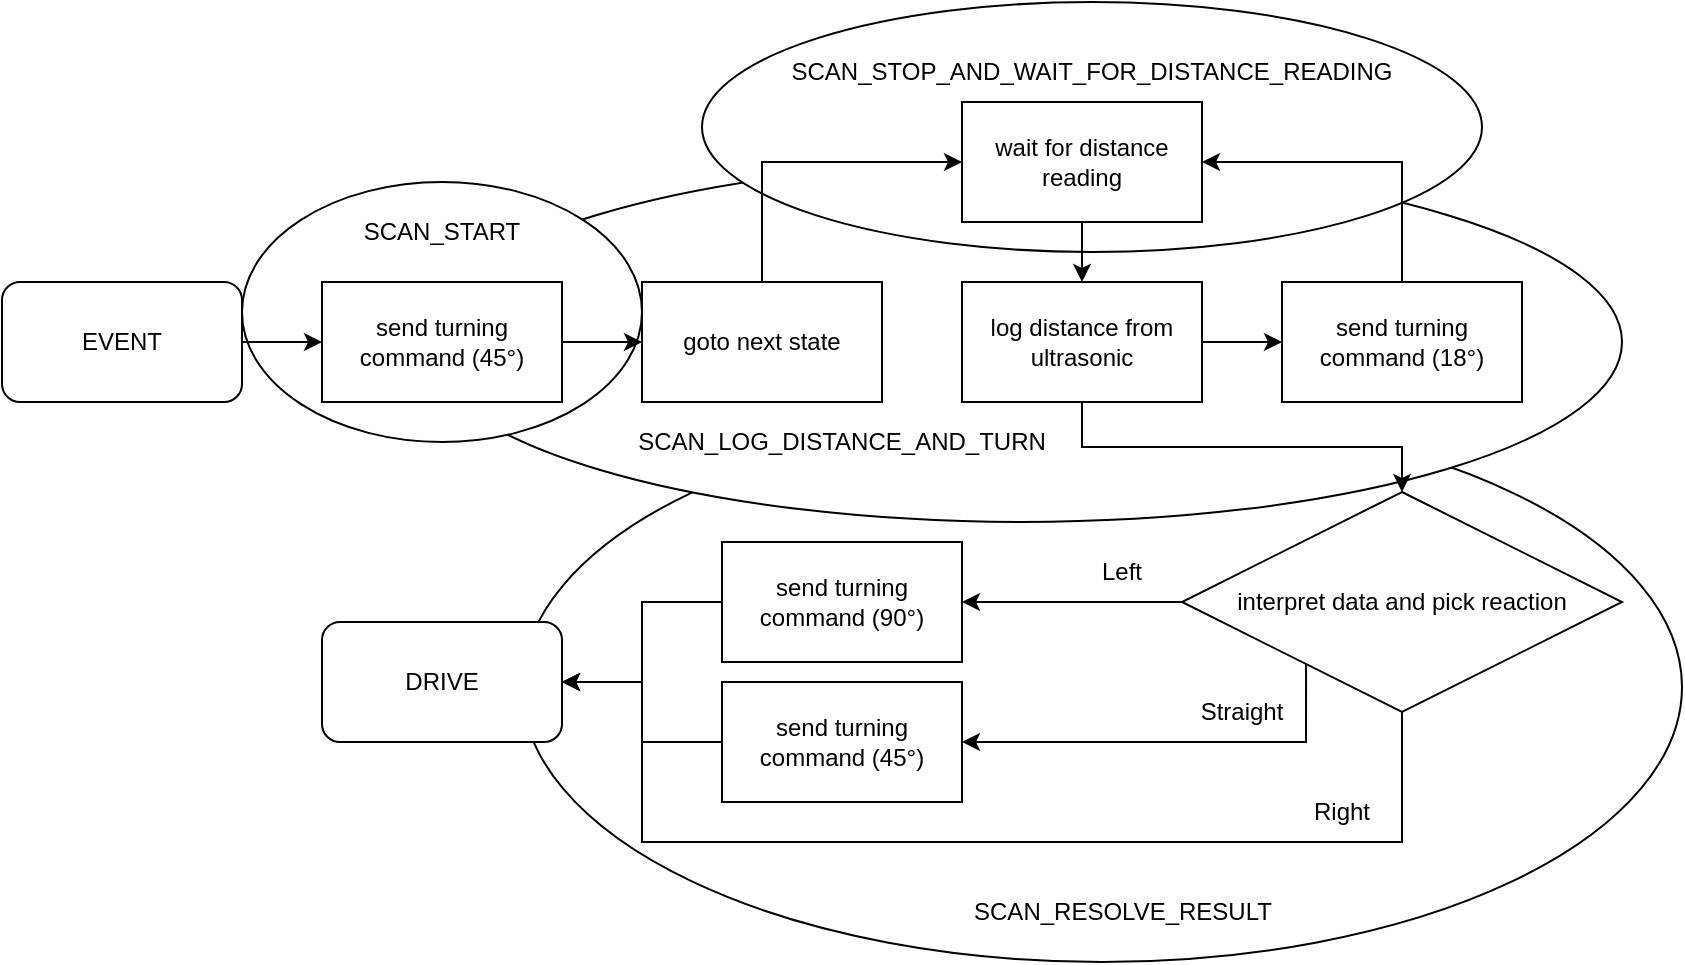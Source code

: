 <mxfile version="24.3.1" type="device">
  <diagram name="Stránka-1" id="fmnIoT6PYUQdcqCPxSIe">
    <mxGraphModel dx="2326" dy="1785" grid="1" gridSize="10" guides="1" tooltips="1" connect="1" arrows="1" fold="1" page="1" pageScale="1" pageWidth="900" pageHeight="500" math="0" shadow="0">
      <root>
        <mxCell id="0" />
        <mxCell id="1" parent="0" />
        <mxCell id="QRZ7cnuRy46th7LW0SF6-41" value="" style="ellipse;whiteSpace=wrap;html=1;" parent="1" vertex="1">
          <mxGeometry x="-620" y="-775" width="580" height="275" as="geometry" />
        </mxCell>
        <mxCell id="QRZ7cnuRy46th7LW0SF6-8" value="" style="ellipse;whiteSpace=wrap;html=1;" parent="1" vertex="1">
          <mxGeometry x="-670" y="-900" width="600" height="180" as="geometry" />
        </mxCell>
        <mxCell id="QRZ7cnuRy46th7LW0SF6-2" value="" style="ellipse;whiteSpace=wrap;html=1;" parent="1" vertex="1">
          <mxGeometry x="-760" y="-890" width="200" height="130" as="geometry" />
        </mxCell>
        <mxCell id="QRZ7cnuRy46th7LW0SF6-5" value="" style="ellipse;whiteSpace=wrap;html=1;" parent="1" vertex="1">
          <mxGeometry x="-530" y="-980" width="390" height="125" as="geometry" />
        </mxCell>
        <mxCell id="QRZ7cnuRy46th7LW0SF6-55" style="edgeStyle=orthogonalEdgeStyle;rounded=0;orthogonalLoop=1;jettySize=auto;html=1;entryX=0;entryY=0.5;entryDx=0;entryDy=0;" parent="1" source="QRZ7cnuRy46th7LW0SF6-22" target="QRZ7cnuRy46th7LW0SF6-23" edge="1">
          <mxGeometry relative="1" as="geometry" />
        </mxCell>
        <mxCell id="QRZ7cnuRy46th7LW0SF6-22" value="EVENT" style="rounded=1;whiteSpace=wrap;html=1;" parent="1" vertex="1">
          <mxGeometry x="-880" y="-840" width="120" height="60" as="geometry" />
        </mxCell>
        <mxCell id="QRZ7cnuRy46th7LW0SF6-23" value="send turning command (45°)" style="rounded=0;whiteSpace=wrap;html=1;" parent="1" vertex="1">
          <mxGeometry x="-720" y="-840" width="120" height="60" as="geometry" />
        </mxCell>
        <mxCell id="QRZ7cnuRy46th7LW0SF6-24" value="SCAN_START" style="text;html=1;align=center;verticalAlign=middle;whiteSpace=wrap;rounded=0;" parent="1" vertex="1">
          <mxGeometry x="-715" y="-880" width="110" height="30" as="geometry" />
        </mxCell>
        <mxCell id="QRZ7cnuRy46th7LW0SF6-26" value="SCAN_STOP_AND_WAIT_FOR_DISTANCE_READING" style="text;html=1;align=center;verticalAlign=middle;whiteSpace=wrap;rounded=0;" parent="1" vertex="1">
          <mxGeometry x="-505" y="-960" width="340" height="30" as="geometry" />
        </mxCell>
        <mxCell id="QRZ7cnuRy46th7LW0SF6-27" value="SCAN_LOG_DISTANCE_AND_TURN" style="text;html=1;align=center;verticalAlign=middle;whiteSpace=wrap;rounded=0;rotation=0;" parent="1" vertex="1">
          <mxGeometry x="-580" y="-775" width="240" height="30" as="geometry" />
        </mxCell>
        <mxCell id="QRZ7cnuRy46th7LW0SF6-28" value="SCAN_RESOLVE_RESULT" style="text;html=1;align=center;verticalAlign=middle;whiteSpace=wrap;rounded=0;rotation=0;" parent="1" vertex="1">
          <mxGeometry x="-408.5" y="-540" width="177" height="30" as="geometry" />
        </mxCell>
        <mxCell id="QRZ7cnuRy46th7LW0SF6-40" style="edgeStyle=orthogonalEdgeStyle;rounded=0;orthogonalLoop=1;jettySize=auto;html=1;entryX=1;entryY=0.5;entryDx=0;entryDy=0;exitX=0.5;exitY=0;exitDx=0;exitDy=0;" parent="1" source="QRZ7cnuRy46th7LW0SF6-30" target="QRZ7cnuRy46th7LW0SF6-36" edge="1">
          <mxGeometry relative="1" as="geometry">
            <Array as="points">
              <mxPoint x="-180" y="-900" />
            </Array>
          </mxGeometry>
        </mxCell>
        <mxCell id="QRZ7cnuRy46th7LW0SF6-43" style="edgeStyle=orthogonalEdgeStyle;rounded=0;orthogonalLoop=1;jettySize=auto;html=1;entryX=0.5;entryY=0;entryDx=0;entryDy=0;exitX=0.5;exitY=1;exitDx=0;exitDy=0;" parent="1" source="QRZ7cnuRy46th7LW0SF6-31" target="QRZ7cnuRy46th7LW0SF6-42" edge="1">
          <mxGeometry relative="1" as="geometry" />
        </mxCell>
        <mxCell id="QRZ7cnuRy46th7LW0SF6-30" value="send turning command (18°)" style="rounded=0;whiteSpace=wrap;html=1;" parent="1" vertex="1">
          <mxGeometry x="-240" y="-840" width="120" height="60" as="geometry" />
        </mxCell>
        <mxCell id="QRZ7cnuRy46th7LW0SF6-39" style="edgeStyle=orthogonalEdgeStyle;rounded=0;orthogonalLoop=1;jettySize=auto;html=1;entryX=0;entryY=0.5;entryDx=0;entryDy=0;" parent="1" source="QRZ7cnuRy46th7LW0SF6-31" target="QRZ7cnuRy46th7LW0SF6-30" edge="1">
          <mxGeometry relative="1" as="geometry" />
        </mxCell>
        <mxCell id="QRZ7cnuRy46th7LW0SF6-31" value="log distance from ultrasonic" style="rounded=0;whiteSpace=wrap;html=1;" parent="1" vertex="1">
          <mxGeometry x="-400" y="-840" width="120" height="60" as="geometry" />
        </mxCell>
        <mxCell id="QRZ7cnuRy46th7LW0SF6-37" style="edgeStyle=orthogonalEdgeStyle;rounded=0;orthogonalLoop=1;jettySize=auto;html=1;entryX=0;entryY=0.5;entryDx=0;entryDy=0;exitX=0.5;exitY=0;exitDx=0;exitDy=0;" parent="1" source="QRZ7cnuRy46th7LW0SF6-32" target="QRZ7cnuRy46th7LW0SF6-36" edge="1">
          <mxGeometry relative="1" as="geometry">
            <Array as="points">
              <mxPoint x="-500" y="-900" />
            </Array>
          </mxGeometry>
        </mxCell>
        <mxCell id="QRZ7cnuRy46th7LW0SF6-32" value="goto next state" style="rounded=0;whiteSpace=wrap;html=1;" parent="1" vertex="1">
          <mxGeometry x="-560" y="-840" width="120" height="60" as="geometry" />
        </mxCell>
        <mxCell id="QRZ7cnuRy46th7LW0SF6-36" value="wait for distance reading" style="rounded=0;whiteSpace=wrap;html=1;" parent="1" vertex="1">
          <mxGeometry x="-400" y="-930" width="120" height="60" as="geometry" />
        </mxCell>
        <mxCell id="QRZ7cnuRy46th7LW0SF6-48" style="edgeStyle=orthogonalEdgeStyle;rounded=0;orthogonalLoop=1;jettySize=auto;html=1;entryX=1;entryY=0.5;entryDx=0;entryDy=0;" parent="1" source="QRZ7cnuRy46th7LW0SF6-42" target="QRZ7cnuRy46th7LW0SF6-45" edge="1">
          <mxGeometry relative="1" as="geometry" />
        </mxCell>
        <mxCell id="QRZ7cnuRy46th7LW0SF6-49" style="edgeStyle=orthogonalEdgeStyle;rounded=0;orthogonalLoop=1;jettySize=auto;html=1;entryX=1;entryY=0.5;entryDx=0;entryDy=0;exitX=0.282;exitY=0.773;exitDx=0;exitDy=0;exitPerimeter=0;" parent="1" source="QRZ7cnuRy46th7LW0SF6-42" target="QRZ7cnuRy46th7LW0SF6-46" edge="1">
          <mxGeometry relative="1" as="geometry">
            <Array as="points">
              <mxPoint x="-228" y="-610" />
            </Array>
          </mxGeometry>
        </mxCell>
        <mxCell id="QRZ7cnuRy46th7LW0SF6-50" style="edgeStyle=orthogonalEdgeStyle;rounded=0;orthogonalLoop=1;jettySize=auto;html=1;exitX=0.5;exitY=1;exitDx=0;exitDy=0;entryX=1;entryY=0.5;entryDx=0;entryDy=0;" parent="1" source="QRZ7cnuRy46th7LW0SF6-42" target="QRZ7cnuRy46th7LW0SF6-51" edge="1">
          <mxGeometry relative="1" as="geometry">
            <mxPoint x="-630" y="-680" as="targetPoint" />
            <Array as="points">
              <mxPoint x="-180" y="-560" />
              <mxPoint x="-560" y="-560" />
              <mxPoint x="-560" y="-640" />
            </Array>
          </mxGeometry>
        </mxCell>
        <mxCell id="QRZ7cnuRy46th7LW0SF6-42" value="interpret data and pick reaction" style="rhombus;whiteSpace=wrap;html=1;" parent="1" vertex="1">
          <mxGeometry x="-290" y="-735" width="220" height="110" as="geometry" />
        </mxCell>
        <mxCell id="QRZ7cnuRy46th7LW0SF6-44" value="" style="endArrow=classic;html=1;rounded=0;entryX=0.5;entryY=0;entryDx=0;entryDy=0;exitX=0.5;exitY=1;exitDx=0;exitDy=0;" parent="1" source="QRZ7cnuRy46th7LW0SF6-36" target="QRZ7cnuRy46th7LW0SF6-31" edge="1">
          <mxGeometry width="50" height="50" relative="1" as="geometry">
            <mxPoint x="-450" y="-810" as="sourcePoint" />
            <mxPoint x="-400" y="-860" as="targetPoint" />
          </mxGeometry>
        </mxCell>
        <mxCell id="QRZ7cnuRy46th7LW0SF6-54" style="edgeStyle=orthogonalEdgeStyle;rounded=0;orthogonalLoop=1;jettySize=auto;html=1;entryX=1;entryY=0.5;entryDx=0;entryDy=0;" parent="1" source="QRZ7cnuRy46th7LW0SF6-45" target="QRZ7cnuRy46th7LW0SF6-51" edge="1">
          <mxGeometry relative="1" as="geometry">
            <mxPoint x="-630" y="-700" as="targetPoint" />
          </mxGeometry>
        </mxCell>
        <mxCell id="QRZ7cnuRy46th7LW0SF6-45" value="send turning command (90°)" style="rounded=0;whiteSpace=wrap;html=1;" parent="1" vertex="1">
          <mxGeometry x="-520" y="-710" width="120" height="60" as="geometry" />
        </mxCell>
        <mxCell id="QRZ7cnuRy46th7LW0SF6-53" style="edgeStyle=orthogonalEdgeStyle;rounded=0;orthogonalLoop=1;jettySize=auto;html=1;entryX=1;entryY=0.5;entryDx=0;entryDy=0;" parent="1" source="QRZ7cnuRy46th7LW0SF6-46" target="QRZ7cnuRy46th7LW0SF6-51" edge="1">
          <mxGeometry relative="1" as="geometry">
            <mxPoint x="-630" y="-580" as="targetPoint" />
          </mxGeometry>
        </mxCell>
        <mxCell id="QRZ7cnuRy46th7LW0SF6-46" value="send turning command (45°)" style="rounded=0;whiteSpace=wrap;html=1;" parent="1" vertex="1">
          <mxGeometry x="-520" y="-640" width="120" height="60" as="geometry" />
        </mxCell>
        <mxCell id="QRZ7cnuRy46th7LW0SF6-51" value="DRIVE" style="rounded=1;whiteSpace=wrap;html=1;" parent="1" vertex="1">
          <mxGeometry x="-720" y="-670" width="120" height="60" as="geometry" />
        </mxCell>
        <mxCell id="QRZ7cnuRy46th7LW0SF6-56" value="Right" style="text;html=1;align=center;verticalAlign=middle;whiteSpace=wrap;rounded=0;" parent="1" vertex="1">
          <mxGeometry x="-240" y="-590" width="60" height="30" as="geometry" />
        </mxCell>
        <mxCell id="QRZ7cnuRy46th7LW0SF6-57" value="Left" style="text;html=1;align=center;verticalAlign=middle;whiteSpace=wrap;rounded=0;" parent="1" vertex="1">
          <mxGeometry x="-350" y="-710" width="60" height="30" as="geometry" />
        </mxCell>
        <mxCell id="QRZ7cnuRy46th7LW0SF6-58" value="Straight" style="text;html=1;align=center;verticalAlign=middle;whiteSpace=wrap;rounded=0;" parent="1" vertex="1">
          <mxGeometry x="-290" y="-640" width="60" height="30" as="geometry" />
        </mxCell>
        <mxCell id="mbLixzTThZ89HaId-PTJ-1" value="" style="endArrow=classic;html=1;rounded=0;entryX=0;entryY=0.5;entryDx=0;entryDy=0;exitX=1;exitY=0.5;exitDx=0;exitDy=0;" parent="1" source="QRZ7cnuRy46th7LW0SF6-23" target="QRZ7cnuRy46th7LW0SF6-32" edge="1">
          <mxGeometry width="50" height="50" relative="1" as="geometry">
            <mxPoint x="-670" y="-700" as="sourcePoint" />
            <mxPoint x="-620" y="-750" as="targetPoint" />
          </mxGeometry>
        </mxCell>
      </root>
    </mxGraphModel>
  </diagram>
</mxfile>
